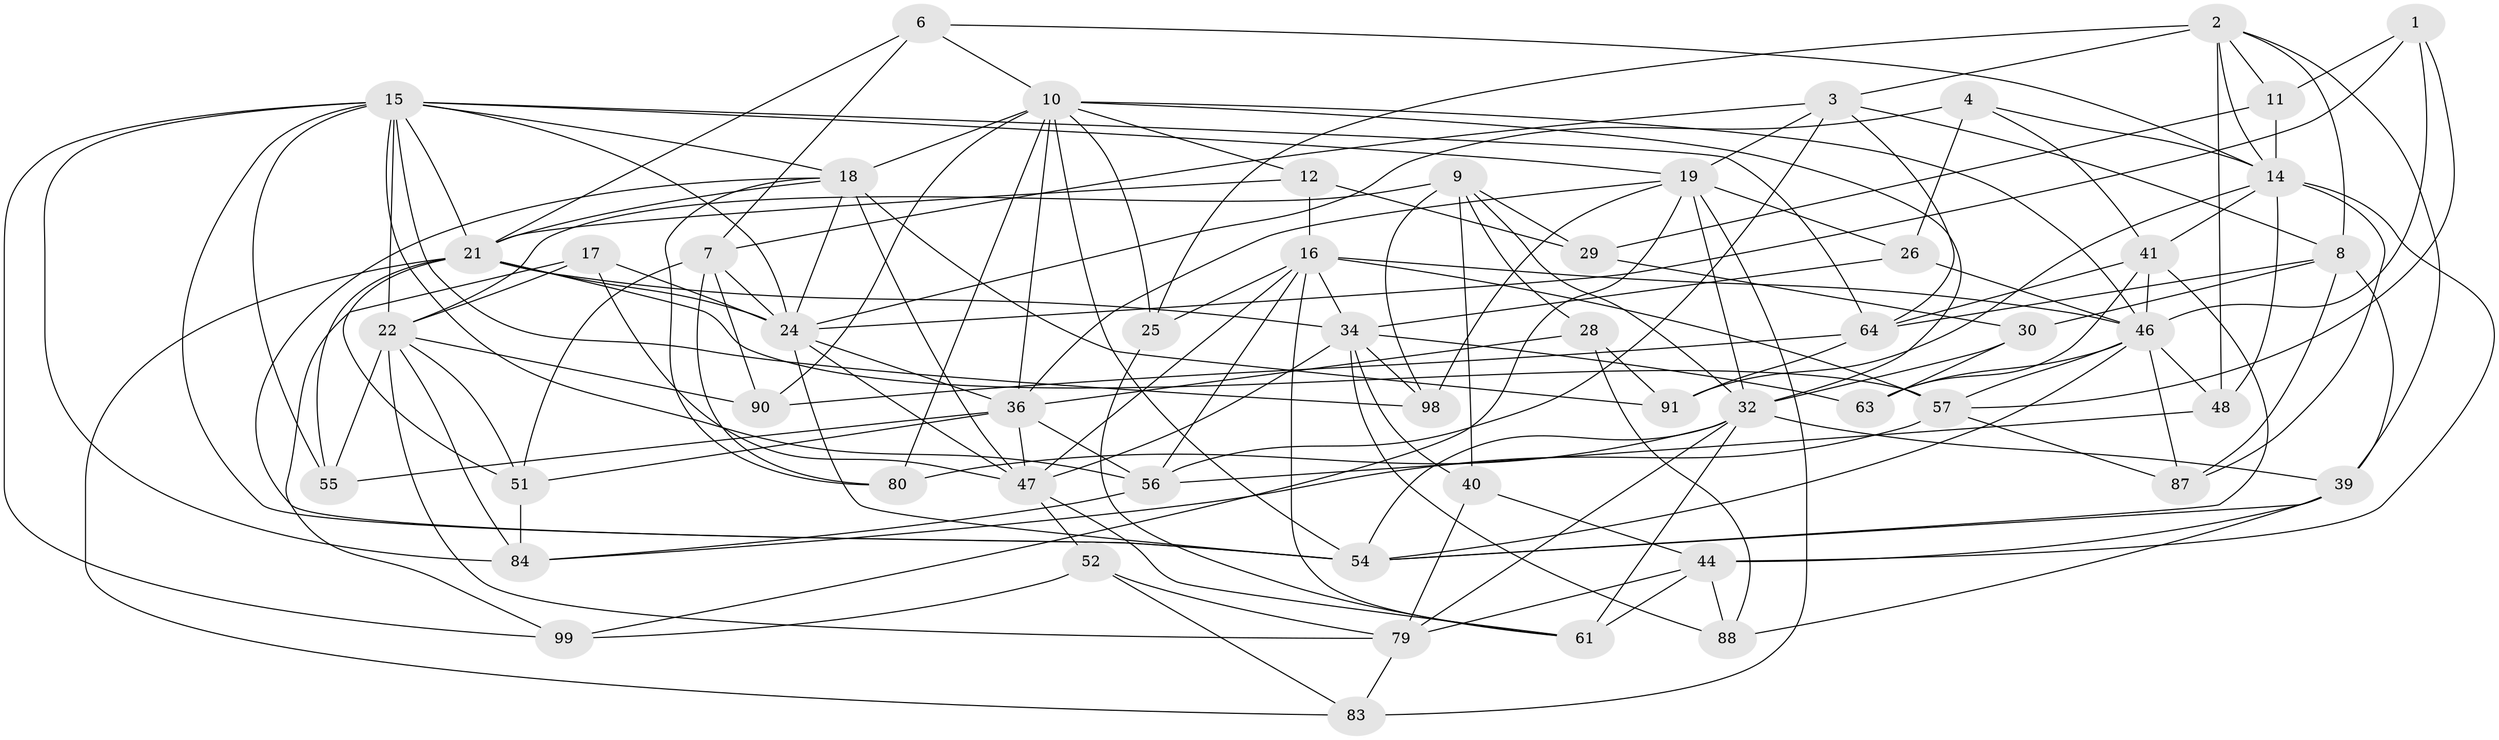 // original degree distribution, {4: 1.0}
// Generated by graph-tools (version 1.1) at 2025/16/03/09/25 04:16:34]
// undirected, 54 vertices, 159 edges
graph export_dot {
graph [start="1"]
  node [color=gray90,style=filled];
  1;
  2 [super="+5"];
  3 [super="+37"];
  4;
  6;
  7 [super="+33"];
  8 [super="+35"];
  9 [super="+45"];
  10 [super="+13"];
  11;
  12;
  14 [super="+20"];
  15 [super="+53+43"];
  16 [super="+66+27"];
  17;
  18 [super="+76+62"];
  19 [super="+69+68"];
  21 [super="+102+78+67"];
  22 [super="+23"];
  24 [super="+74+95+58"];
  25;
  26;
  28;
  29;
  30;
  32 [super="+38"];
  34 [super="+97+92"];
  36 [super="+42+93"];
  39 [super="+75"];
  40;
  41 [super="+49"];
  44 [super="+96"];
  46 [super="+60"];
  47 [super="+59"];
  48;
  51 [super="+72"];
  52;
  54 [super="+89+81"];
  55;
  56 [super="+86"];
  57 [super="+71"];
  61 [super="+107"];
  63;
  64 [super="+103"];
  79 [super="+100"];
  80;
  83;
  84 [super="+94"];
  87;
  88;
  90;
  91;
  98;
  99;
  1 -- 11;
  1 -- 57;
  1 -- 24;
  1 -- 46;
  2 -- 14 [weight=2];
  2 -- 39;
  2 -- 48;
  2 -- 8;
  2 -- 25;
  2 -- 11;
  2 -- 3;
  3 -- 19;
  3 -- 64;
  3 -- 56;
  3 -- 7;
  3 -- 8;
  4 -- 26;
  4 -- 41;
  4 -- 14;
  4 -- 24;
  6 -- 7;
  6 -- 14;
  6 -- 21;
  6 -- 10;
  7 -- 90;
  7 -- 80;
  7 -- 51;
  7 -- 24;
  8 -- 87;
  8 -- 30;
  8 -- 64;
  8 -- 39;
  9 -- 28;
  9 -- 29;
  9 -- 40;
  9 -- 98;
  9 -- 22;
  9 -- 32;
  10 -- 18;
  10 -- 32;
  10 -- 46;
  10 -- 36;
  10 -- 12;
  10 -- 80;
  10 -- 54;
  10 -- 25;
  10 -- 90;
  11 -- 29;
  11 -- 14;
  12 -- 29;
  12 -- 21;
  12 -- 16;
  14 -- 48;
  14 -- 44;
  14 -- 87;
  14 -- 41;
  14 -- 91;
  15 -- 98;
  15 -- 21;
  15 -- 18;
  15 -- 19;
  15 -- 99;
  15 -- 84;
  15 -- 22;
  15 -- 55;
  15 -- 24;
  15 -- 64;
  15 -- 56;
  15 -- 54;
  16 -- 46;
  16 -- 56;
  16 -- 57;
  16 -- 61;
  16 -- 25;
  16 -- 34;
  16 -- 47;
  17 -- 99;
  17 -- 24;
  17 -- 22;
  17 -- 47;
  18 -- 24;
  18 -- 91;
  18 -- 80;
  18 -- 21;
  18 -- 47;
  18 -- 54;
  19 -- 83;
  19 -- 99;
  19 -- 32;
  19 -- 26;
  19 -- 98;
  19 -- 36;
  21 -- 57;
  21 -- 51;
  21 -- 24;
  21 -- 83;
  21 -- 55;
  21 -- 34;
  22 -- 51;
  22 -- 84;
  22 -- 55;
  22 -- 90;
  22 -- 79;
  24 -- 54;
  24 -- 36;
  24 -- 47;
  25 -- 61;
  26 -- 46;
  26 -- 34;
  28 -- 36;
  28 -- 88;
  28 -- 91;
  29 -- 30;
  30 -- 63;
  30 -- 32;
  32 -- 39;
  32 -- 61 [weight=2];
  32 -- 54;
  32 -- 79;
  32 -- 80;
  34 -- 88;
  34 -- 47;
  34 -- 40;
  34 -- 98;
  34 -- 63;
  36 -- 56;
  36 -- 51;
  36 -- 55;
  36 -- 47;
  39 -- 54;
  39 -- 88;
  39 -- 44;
  40 -- 44;
  40 -- 79;
  41 -- 54;
  41 -- 64;
  41 -- 63;
  41 -- 46;
  44 -- 88;
  44 -- 61;
  44 -- 79;
  46 -- 63;
  46 -- 48;
  46 -- 54;
  46 -- 87;
  46 -- 57;
  47 -- 52;
  47 -- 61;
  48 -- 56;
  51 -- 84 [weight=2];
  52 -- 99;
  52 -- 83;
  52 -- 79;
  56 -- 84;
  57 -- 84;
  57 -- 87;
  64 -- 91;
  64 -- 90;
  79 -- 83;
}
